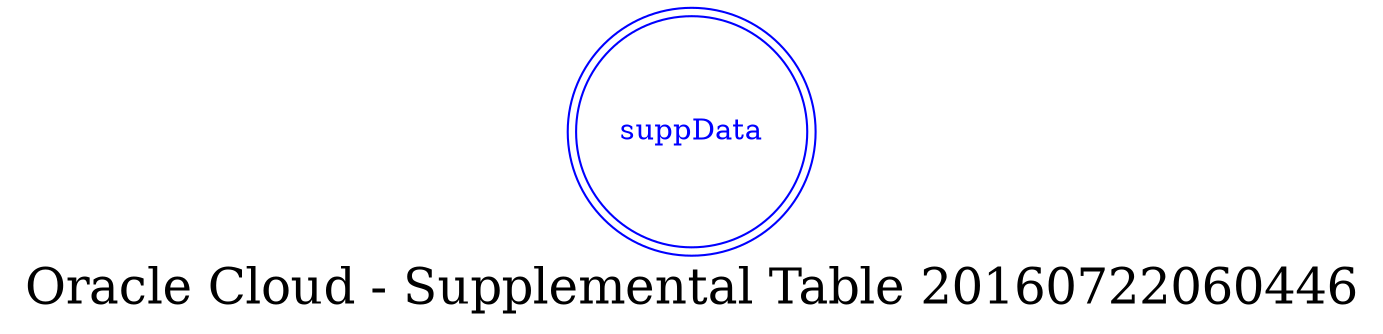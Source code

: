 digraph LexiconGraph {
graph[label="Oracle Cloud - Supplemental Table 20160722060446", fontsize=24]
splines=true
"suppData" [color=blue, fontcolor=blue, shape=doublecircle]
}

